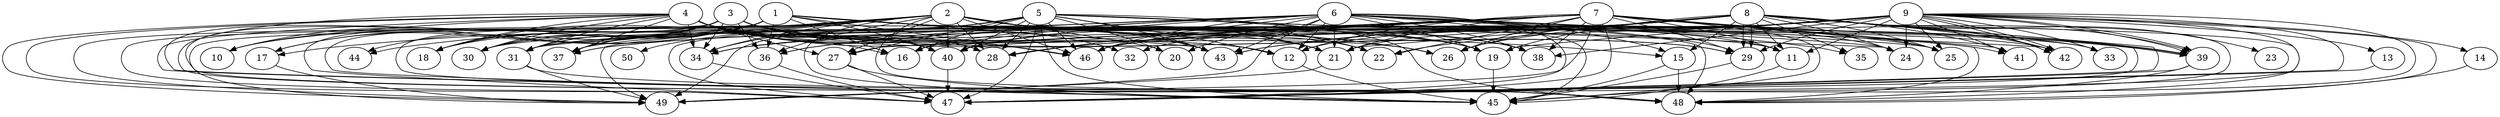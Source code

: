 // DAG automatically generated by daggen at Fri Aug  4 16:35:14 2017
// ./daggen --dot -n 50 --fat 0.8 --regular 0.2 --density 0.8 --jump 4 
digraph G {
  1 [size="31451", alpha="0.09"]
  1 -> 10 [size ="537"]
  1 -> 11 [size ="537"]
  1 -> 16 [size ="537"]
  1 -> 17 [size ="537"]
  1 -> 18 [size ="537"]
  1 -> 19 [size ="537"]
  1 -> 21 [size ="537"]
  1 -> 26 [size ="537"]
  1 -> 30 [size ="537"]
  1 -> 31 [size ="537"]
  1 -> 36 [size ="537"]
  1 -> 37 [size ="537"]
  1 -> 38 [size ="537"]
  1 -> 40 [size ="537"]
  1 -> 41 [size ="537"]
  1 -> 43 [size ="537"]
  1 -> 45 [size ="537"]
  1 -> 46 [size ="537"]
  1 -> 47 [size ="537"]
  1 -> 48 [size ="537"]
  1 -> 49 [size ="537"]
  2 [size="4362", alpha="0.04"]
  2 -> 10 [size ="75"]
  2 -> 15 [size ="75"]
  2 -> 17 [size ="75"]
  2 -> 18 [size ="75"]
  2 -> 19 [size ="75"]
  2 -> 20 [size ="75"]
  2 -> 21 [size ="75"]
  2 -> 22 [size ="75"]
  2 -> 26 [size ="75"]
  2 -> 27 [size ="75"]
  2 -> 28 [size ="75"]
  2 -> 31 [size ="75"]
  2 -> 33 [size ="75"]
  2 -> 34 [size ="75"]
  2 -> 35 [size ="75"]
  2 -> 36 [size ="75"]
  2 -> 37 [size ="75"]
  2 -> 38 [size ="75"]
  2 -> 40 [size ="75"]
  2 -> 42 [size ="75"]
  2 -> 43 [size ="75"]
  2 -> 45 [size ="75"]
  2 -> 46 [size ="75"]
  2 -> 47 [size ="75"]
  2 -> 48 [size ="75"]
  2 -> 49 [size ="75"]
  2 -> 50 [size ="75"]
  3 [size="68719", alpha="0.09"]
  3 -> 11 [size ="134"]
  3 -> 12 [size ="134"]
  3 -> 17 [size ="134"]
  3 -> 26 [size ="134"]
  3 -> 28 [size ="134"]
  3 -> 29 [size ="134"]
  3 -> 30 [size ="134"]
  3 -> 31 [size ="134"]
  3 -> 32 [size ="134"]
  3 -> 34 [size ="134"]
  3 -> 36 [size ="134"]
  3 -> 37 [size ="134"]
  3 -> 40 [size ="134"]
  3 -> 44 [size ="134"]
  3 -> 45 [size ="134"]
  3 -> 46 [size ="134"]
  3 -> 47 [size ="134"]
  3 -> 48 [size ="134"]
  3 -> 49 [size ="134"]
  4 [size="615762", alpha="0.17"]
  4 -> 10 [size ="679"]
  4 -> 12 [size ="679"]
  4 -> 16 [size ="679"]
  4 -> 18 [size ="679"]
  4 -> 21 [size ="679"]
  4 -> 22 [size ="679"]
  4 -> 27 [size ="679"]
  4 -> 28 [size ="679"]
  4 -> 29 [size ="679"]
  4 -> 30 [size ="679"]
  4 -> 31 [size ="679"]
  4 -> 34 [size ="679"]
  4 -> 37 [size ="679"]
  4 -> 40 [size ="679"]
  4 -> 43 [size ="679"]
  4 -> 45 [size ="679"]
  4 -> 46 [size ="679"]
  4 -> 47 [size ="679"]
  4 -> 48 [size ="679"]
  4 -> 49 [size ="679"]
  5 [size="3871", alpha="0.09"]
  5 -> 12 [size ="134"]
  5 -> 16 [size ="134"]
  5 -> 19 [size ="134"]
  5 -> 20 [size ="134"]
  5 -> 24 [size ="134"]
  5 -> 25 [size ="134"]
  5 -> 27 [size ="134"]
  5 -> 28 [size ="134"]
  5 -> 30 [size ="134"]
  5 -> 34 [size ="134"]
  5 -> 40 [size ="134"]
  5 -> 43 [size ="134"]
  5 -> 44 [size ="134"]
  5 -> 45 [size ="134"]
  5 -> 46 [size ="134"]
  5 -> 47 [size ="134"]
  5 -> 48 [size ="134"]
  5 -> 49 [size ="134"]
  6 [size="16181", alpha="0.16"]
  6 -> 12 [size ="34"]
  6 -> 15 [size ="34"]
  6 -> 16 [size ="34"]
  6 -> 18 [size ="34"]
  6 -> 19 [size ="34"]
  6 -> 20 [size ="34"]
  6 -> 21 [size ="34"]
  6 -> 24 [size ="34"]
  6 -> 25 [size ="34"]
  6 -> 28 [size ="34"]
  6 -> 29 [size ="34"]
  6 -> 34 [size ="34"]
  6 -> 36 [size ="34"]
  6 -> 38 [size ="34"]
  6 -> 39 [size ="34"]
  6 -> 40 [size ="34"]
  6 -> 42 [size ="34"]
  6 -> 43 [size ="34"]
  6 -> 45 [size ="34"]
  6 -> 46 [size ="34"]
  6 -> 47 [size ="34"]
  6 -> 48 [size ="34"]
  6 -> 49 [size ="34"]
  7 [size="643647", alpha="0.13"]
  7 -> 11 [size ="411"]
  7 -> 12 [size ="411"]
  7 -> 16 [size ="411"]
  7 -> 21 [size ="411"]
  7 -> 22 [size ="411"]
  7 -> 24 [size ="411"]
  7 -> 25 [size ="411"]
  7 -> 26 [size ="411"]
  7 -> 27 [size ="411"]
  7 -> 28 [size ="411"]
  7 -> 29 [size ="411"]
  7 -> 36 [size ="411"]
  7 -> 38 [size ="411"]
  7 -> 39 [size ="411"]
  7 -> 39 [size ="411"]
  7 -> 40 [size ="411"]
  7 -> 41 [size ="411"]
  7 -> 42 [size ="411"]
  7 -> 45 [size ="411"]
  7 -> 46 [size ="411"]
  7 -> 47 [size ="411"]
  7 -> 48 [size ="411"]
  7 -> 49 [size ="411"]
  8 [size="231928", alpha="0.19"]
  8 -> 11 [size ="302"]
  8 -> 15 [size ="302"]
  8 -> 19 [size ="302"]
  8 -> 21 [size ="302"]
  8 -> 23 [size ="302"]
  8 -> 24 [size ="302"]
  8 -> 25 [size ="302"]
  8 -> 26 [size ="302"]
  8 -> 28 [size ="302"]
  8 -> 29 [size ="302"]
  8 -> 29 [size ="302"]
  8 -> 30 [size ="302"]
  8 -> 31 [size ="302"]
  8 -> 32 [size ="302"]
  8 -> 33 [size ="302"]
  8 -> 35 [size ="302"]
  8 -> 37 [size ="302"]
  8 -> 39 [size ="302"]
  8 -> 40 [size ="302"]
  8 -> 41 [size ="302"]
  8 -> 42 [size ="302"]
  8 -> 43 [size ="302"]
  8 -> 45 [size ="302"]
  8 -> 46 [size ="302"]
  8 -> 47 [size ="302"]
  8 -> 48 [size ="302"]
  8 -> 49 [size ="302"]
  9 [size="18591", alpha="0.04"]
  9 -> 11 [size ="34"]
  9 -> 12 [size ="34"]
  9 -> 13 [size ="34"]
  9 -> 14 [size ="34"]
  9 -> 19 [size ="34"]
  9 -> 21 [size ="34"]
  9 -> 22 [size ="34"]
  9 -> 24 [size ="34"]
  9 -> 25 [size ="34"]
  9 -> 26 [size ="34"]
  9 -> 29 [size ="34"]
  9 -> 31 [size ="34"]
  9 -> 33 [size ="34"]
  9 -> 34 [size ="34"]
  9 -> 37 [size ="34"]
  9 -> 38 [size ="34"]
  9 -> 39 [size ="34"]
  9 -> 39 [size ="34"]
  9 -> 41 [size ="34"]
  9 -> 42 [size ="34"]
  9 -> 42 [size ="34"]
  9 -> 43 [size ="34"]
  9 -> 45 [size ="34"]
  9 -> 46 [size ="34"]
  9 -> 47 [size ="34"]
  9 -> 48 [size ="34"]
  9 -> 49 [size ="34"]
  10 [size="6366", alpha="0.18"]
  11 [size="1073742", alpha="0.03"]
  11 -> 45 [size ="839"]
  12 [size="8590", alpha="0.11"]
  12 -> 45 [size ="34"]
  13 [size="277050", alpha="0.01"]
  13 -> 47 [size ="537"]
  14 [size="9472", alpha="0.16"]
  14 -> 48 [size ="210"]
  15 [size="20642", alpha="0.13"]
  15 -> 45 [size ="839"]
  15 -> 48 [size ="839"]
  16 [size="68719", alpha="0.14"]
  17 [size="1063978", alpha="0.13"]
  17 -> 49 [size ="839"]
  18 [size="1073742", alpha="0.07"]
  19 [size="28991", alpha="0.16"]
  19 -> 45 [size ="75"]
  20 [size="6239", alpha="0.04"]
  21 [size="28991", alpha="0.11"]
  21 -> 49 [size ="75"]
  22 [size="757", alpha="0.00"]
  23 [size="42411", alpha="0.00"]
  24 [size="1073742", alpha="0.09"]
  25 [size="30359", alpha="0.07"]
  26 [size="148452", alpha="0.11"]
  27 [size="1761", alpha="0.12"]
  27 -> 45 [size ="134"]
  27 -> 47 [size ="134"]
  28 [size="55824", alpha="0.00"]
  29 [size="24060", alpha="0.04"]
  29 -> 45 [size ="411"]
  30 [size="1778", alpha="0.13"]
  31 [size="28991", alpha="0.17"]
  31 -> 48 [size ="75"]
  31 -> 49 [size ="75"]
  32 [size="782758", alpha="0.20"]
  33 [size="43076", alpha="0.06"]
  34 [size="91556", alpha="0.19"]
  34 -> 47 [size ="210"]
  35 [size="782758", alpha="0.15"]
  36 [size="483975", alpha="0.20"]
  36 -> 47 [size ="679"]
  37 [size="2579", alpha="0.00"]
  38 [size="111027", alpha="0.14"]
  39 [size="8590", alpha="0.07"]
  39 -> 47 [size ="34"]
  39 -> 48 [size ="34"]
  40 [size="17636", alpha="0.18"]
  40 -> 47 [size ="302"]
  41 [size="267745", alpha="0.09"]
  42 [size="134218", alpha="0.08"]
  43 [size="25439", alpha="0.15"]
  44 [size="68719", alpha="0.01"]
  45 [size="368293", alpha="0.13"]
  46 [size="368293", alpha="0.11"]
  47 [size="230825", alpha="0.09"]
  48 [size="15492", alpha="0.01"]
  49 [size="134218", alpha="0.03"]
  50 [size="179023", alpha="0.19"]
}

